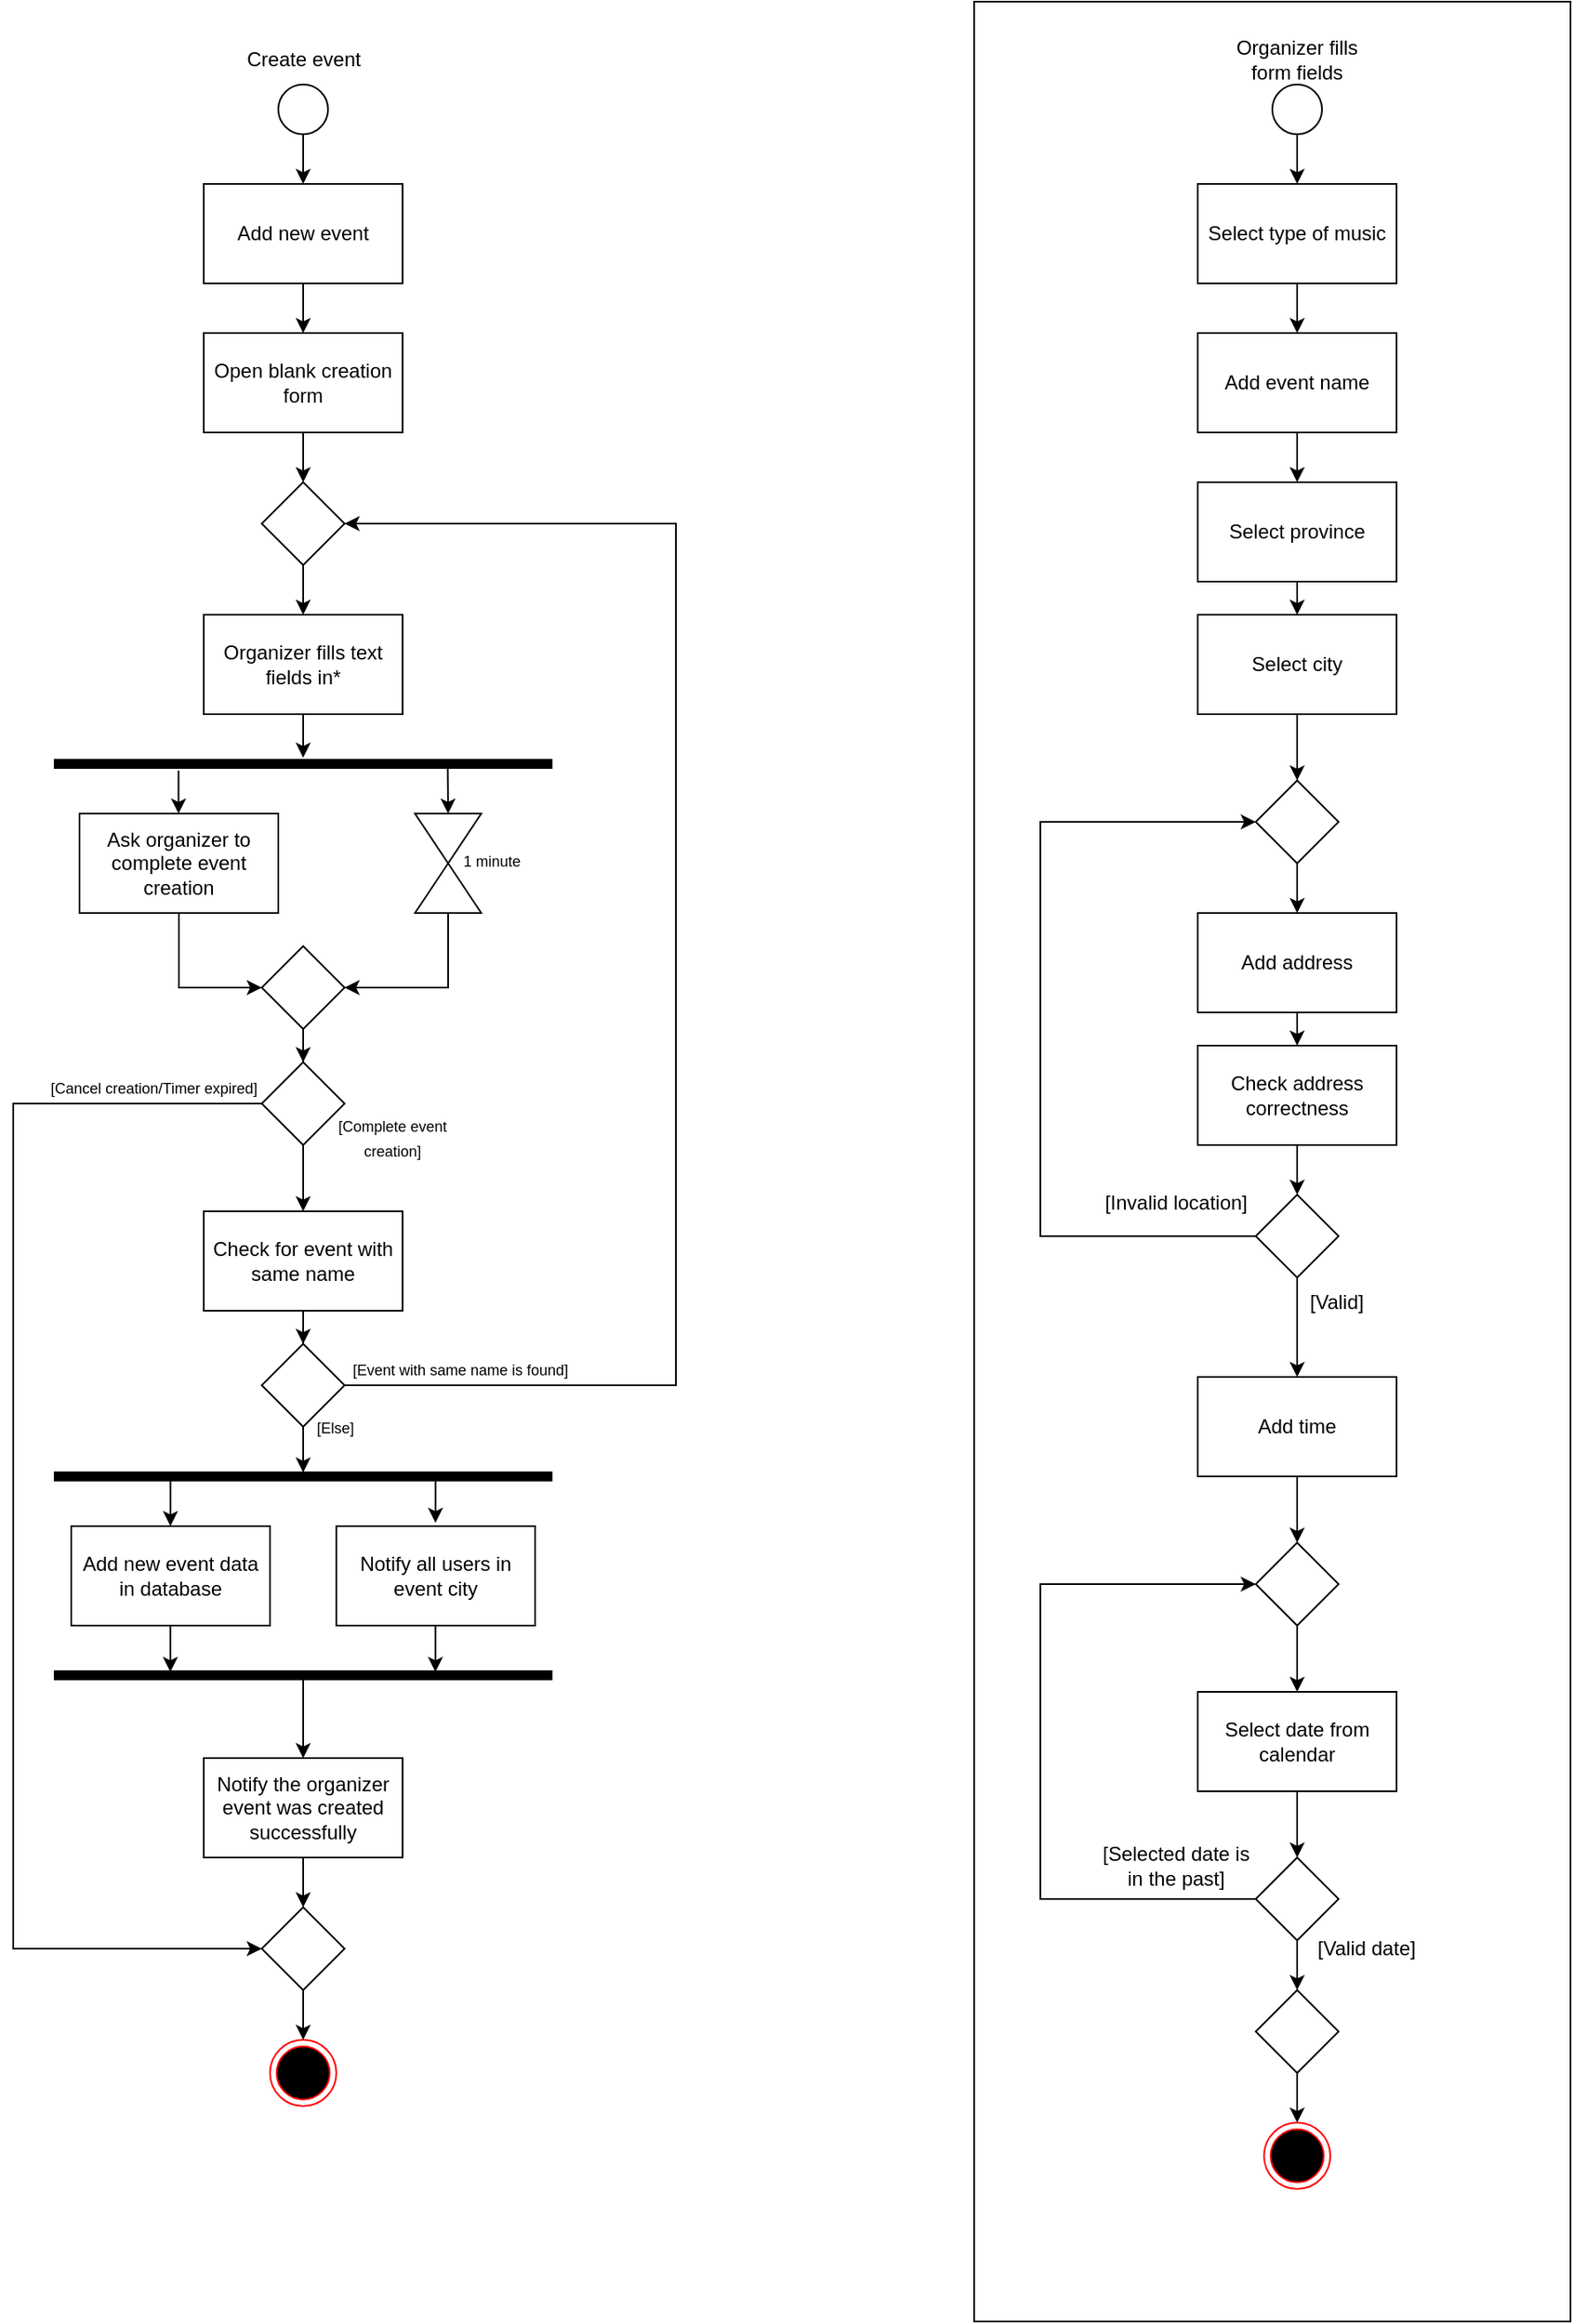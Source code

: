 <mxfile version="23.1.5" type="device">
  <diagram name="Pagina-1" id="31Fpr6I8zAPWU8MiXl0B">
    <mxGraphModel dx="2388" dy="1314" grid="1" gridSize="10" guides="1" tooltips="1" connect="1" arrows="1" fold="1" page="1" pageScale="1" pageWidth="1200" pageHeight="1920" math="0" shadow="0">
      <root>
        <mxCell id="0" />
        <mxCell id="1" parent="0" />
        <mxCell id="dQPvdjgvb84HMbUjCZtL-55" value="" style="rounded=0;whiteSpace=wrap;html=1;" vertex="1" parent="1">
          <mxGeometry x="800" y="20" width="360" height="1400" as="geometry" />
        </mxCell>
        <mxCell id="dQPvdjgvb84HMbUjCZtL-12" style="edgeStyle=orthogonalEdgeStyle;rounded=0;orthogonalLoop=1;jettySize=auto;html=1;" edge="1" parent="1" source="dQPvdjgvb84HMbUjCZtL-1" target="dQPvdjgvb84HMbUjCZtL-11">
          <mxGeometry relative="1" as="geometry" />
        </mxCell>
        <mxCell id="dQPvdjgvb84HMbUjCZtL-1" value="Add new event" style="rounded=0;whiteSpace=wrap;html=1;" vertex="1" parent="1">
          <mxGeometry x="335" y="130" width="120" height="60" as="geometry" />
        </mxCell>
        <mxCell id="dQPvdjgvb84HMbUjCZtL-10" style="edgeStyle=orthogonalEdgeStyle;rounded=0;orthogonalLoop=1;jettySize=auto;html=1;entryX=0.5;entryY=0;entryDx=0;entryDy=0;" edge="1" parent="1" source="dQPvdjgvb84HMbUjCZtL-5" target="dQPvdjgvb84HMbUjCZtL-1">
          <mxGeometry relative="1" as="geometry">
            <mxPoint x="395" y="170" as="targetPoint" />
          </mxGeometry>
        </mxCell>
        <mxCell id="dQPvdjgvb84HMbUjCZtL-5" value="" style="ellipse;" vertex="1" parent="1">
          <mxGeometry x="380" y="70" width="30" height="30" as="geometry" />
        </mxCell>
        <mxCell id="dQPvdjgvb84HMbUjCZtL-6" value="" style="ellipse;html=1;shape=endState;fillColor=#000000;strokeColor=#ff0000;" vertex="1" parent="1">
          <mxGeometry x="375" y="1250" width="40" height="40" as="geometry" />
        </mxCell>
        <mxCell id="dQPvdjgvb84HMbUjCZtL-9" value="Create event" style="text;html=1;align=center;verticalAlign=middle;whiteSpace=wrap;rounded=0;" vertex="1" parent="1">
          <mxGeometry x="352.5" y="40" width="85" height="30" as="geometry" />
        </mxCell>
        <mxCell id="dQPvdjgvb84HMbUjCZtL-83" style="edgeStyle=orthogonalEdgeStyle;rounded=0;orthogonalLoop=1;jettySize=auto;html=1;entryX=0.5;entryY=0;entryDx=0;entryDy=0;" edge="1" parent="1" source="dQPvdjgvb84HMbUjCZtL-11" target="dQPvdjgvb84HMbUjCZtL-82">
          <mxGeometry relative="1" as="geometry" />
        </mxCell>
        <mxCell id="dQPvdjgvb84HMbUjCZtL-11" value="Open blank creation form" style="rounded=0;whiteSpace=wrap;html=1;" vertex="1" parent="1">
          <mxGeometry x="335" y="220" width="120" height="60" as="geometry" />
        </mxCell>
        <mxCell id="dQPvdjgvb84HMbUjCZtL-13" value="Organizer fills text fields in*" style="rounded=0;whiteSpace=wrap;html=1;" vertex="1" parent="1">
          <mxGeometry x="335" y="390" width="120" height="60" as="geometry" />
        </mxCell>
        <mxCell id="dQPvdjgvb84HMbUjCZtL-18" style="edgeStyle=orthogonalEdgeStyle;rounded=0;orthogonalLoop=1;jettySize=auto;html=1;entryX=0.5;entryY=0;entryDx=0;entryDy=0;" edge="1" parent="1" source="dQPvdjgvb84HMbUjCZtL-15" target="dQPvdjgvb84HMbUjCZtL-20">
          <mxGeometry relative="1" as="geometry">
            <mxPoint x="995" y="150" as="targetPoint" />
          </mxGeometry>
        </mxCell>
        <mxCell id="dQPvdjgvb84HMbUjCZtL-15" value="" style="ellipse;" vertex="1" parent="1">
          <mxGeometry x="980" y="70" width="30" height="30" as="geometry" />
        </mxCell>
        <mxCell id="dQPvdjgvb84HMbUjCZtL-16" value="Organizer fills form fields" style="text;html=1;align=center;verticalAlign=middle;whiteSpace=wrap;rounded=0;" vertex="1" parent="1">
          <mxGeometry x="946.25" y="40" width="97.5" height="30" as="geometry" />
        </mxCell>
        <mxCell id="dQPvdjgvb84HMbUjCZtL-21" style="edgeStyle=orthogonalEdgeStyle;rounded=0;orthogonalLoop=1;jettySize=auto;html=1;entryX=0.5;entryY=0;entryDx=0;entryDy=0;" edge="1" parent="1" source="dQPvdjgvb84HMbUjCZtL-20" target="dQPvdjgvb84HMbUjCZtL-24">
          <mxGeometry relative="1" as="geometry">
            <mxPoint x="995" y="290" as="targetPoint" />
          </mxGeometry>
        </mxCell>
        <mxCell id="dQPvdjgvb84HMbUjCZtL-20" value="Select type of music" style="rounded=0;whiteSpace=wrap;html=1;" vertex="1" parent="1">
          <mxGeometry x="935" y="130" width="120" height="60" as="geometry" />
        </mxCell>
        <mxCell id="dQPvdjgvb84HMbUjCZtL-52" style="edgeStyle=orthogonalEdgeStyle;rounded=0;orthogonalLoop=1;jettySize=auto;html=1;" edge="1" parent="1" source="dQPvdjgvb84HMbUjCZtL-24" target="dQPvdjgvb84HMbUjCZtL-25">
          <mxGeometry relative="1" as="geometry" />
        </mxCell>
        <mxCell id="dQPvdjgvb84HMbUjCZtL-24" value="Add event name" style="rounded=0;whiteSpace=wrap;html=1;" vertex="1" parent="1">
          <mxGeometry x="935" y="220" width="120" height="60" as="geometry" />
        </mxCell>
        <mxCell id="dQPvdjgvb84HMbUjCZtL-53" style="edgeStyle=orthogonalEdgeStyle;rounded=0;orthogonalLoop=1;jettySize=auto;html=1;" edge="1" parent="1" source="dQPvdjgvb84HMbUjCZtL-25" target="dQPvdjgvb84HMbUjCZtL-27">
          <mxGeometry relative="1" as="geometry" />
        </mxCell>
        <mxCell id="dQPvdjgvb84HMbUjCZtL-25" value="Select province" style="rounded=0;whiteSpace=wrap;html=1;" vertex="1" parent="1">
          <mxGeometry x="935" y="310" width="120" height="60" as="geometry" />
        </mxCell>
        <mxCell id="dQPvdjgvb84HMbUjCZtL-54" style="edgeStyle=orthogonalEdgeStyle;rounded=0;orthogonalLoop=1;jettySize=auto;html=1;" edge="1" parent="1" source="dQPvdjgvb84HMbUjCZtL-26" target="dQPvdjgvb84HMbUjCZtL-34">
          <mxGeometry relative="1" as="geometry" />
        </mxCell>
        <mxCell id="dQPvdjgvb84HMbUjCZtL-26" value="Add address" style="rounded=0;whiteSpace=wrap;html=1;" vertex="1" parent="1">
          <mxGeometry x="935" y="570" width="120" height="60" as="geometry" />
        </mxCell>
        <mxCell id="dQPvdjgvb84HMbUjCZtL-38" style="edgeStyle=orthogonalEdgeStyle;rounded=0;orthogonalLoop=1;jettySize=auto;html=1;" edge="1" parent="1" source="dQPvdjgvb84HMbUjCZtL-27" target="dQPvdjgvb84HMbUjCZtL-37">
          <mxGeometry relative="1" as="geometry" />
        </mxCell>
        <mxCell id="dQPvdjgvb84HMbUjCZtL-27" value="Select city" style="rounded=0;whiteSpace=wrap;html=1;" vertex="1" parent="1">
          <mxGeometry x="935" y="390" width="120" height="60" as="geometry" />
        </mxCell>
        <mxCell id="dQPvdjgvb84HMbUjCZtL-46" style="edgeStyle=orthogonalEdgeStyle;rounded=0;orthogonalLoop=1;jettySize=auto;html=1;" edge="1" parent="1" source="dQPvdjgvb84HMbUjCZtL-28" target="dQPvdjgvb84HMbUjCZtL-45">
          <mxGeometry relative="1" as="geometry" />
        </mxCell>
        <mxCell id="dQPvdjgvb84HMbUjCZtL-28" value="Add time" style="rounded=0;whiteSpace=wrap;html=1;" vertex="1" parent="1">
          <mxGeometry x="935" y="850" width="120" height="60" as="geometry" />
        </mxCell>
        <mxCell id="dQPvdjgvb84HMbUjCZtL-43" style="edgeStyle=orthogonalEdgeStyle;rounded=0;orthogonalLoop=1;jettySize=auto;html=1;" edge="1" parent="1" source="dQPvdjgvb84HMbUjCZtL-29" target="dQPvdjgvb84HMbUjCZtL-30">
          <mxGeometry relative="1" as="geometry" />
        </mxCell>
        <mxCell id="dQPvdjgvb84HMbUjCZtL-29" value="Select date from calendar" style="rounded=0;whiteSpace=wrap;html=1;" vertex="1" parent="1">
          <mxGeometry x="935" y="1040" width="120" height="60" as="geometry" />
        </mxCell>
        <mxCell id="dQPvdjgvb84HMbUjCZtL-33" style="edgeStyle=orthogonalEdgeStyle;rounded=0;orthogonalLoop=1;jettySize=auto;html=1;entryX=0.5;entryY=0;entryDx=0;entryDy=0;exitX=0.5;exitY=1;exitDx=0;exitDy=0;" edge="1" parent="1" source="dQPvdjgvb84HMbUjCZtL-50" target="dQPvdjgvb84HMbUjCZtL-32">
          <mxGeometry relative="1" as="geometry">
            <mxPoint x="1000" y="1300" as="sourcePoint" />
          </mxGeometry>
        </mxCell>
        <mxCell id="dQPvdjgvb84HMbUjCZtL-44" style="edgeStyle=orthogonalEdgeStyle;rounded=0;orthogonalLoop=1;jettySize=auto;html=1;entryX=0;entryY=0.5;entryDx=0;entryDy=0;" edge="1" parent="1" source="dQPvdjgvb84HMbUjCZtL-30" target="dQPvdjgvb84HMbUjCZtL-45">
          <mxGeometry relative="1" as="geometry">
            <mxPoint x="802.5" y="1200" as="targetPoint" />
            <Array as="points">
              <mxPoint x="840" y="1165" />
              <mxPoint x="840" y="975" />
            </Array>
          </mxGeometry>
        </mxCell>
        <mxCell id="dQPvdjgvb84HMbUjCZtL-30" value="" style="rhombus;whiteSpace=wrap;html=1;" vertex="1" parent="1">
          <mxGeometry x="970" y="1140" width="50" height="50" as="geometry" />
        </mxCell>
        <mxCell id="dQPvdjgvb84HMbUjCZtL-36" style="edgeStyle=orthogonalEdgeStyle;rounded=0;orthogonalLoop=1;jettySize=auto;html=1;entryX=0;entryY=0.5;entryDx=0;entryDy=0;" edge="1" parent="1" source="dQPvdjgvb84HMbUjCZtL-31" target="dQPvdjgvb84HMbUjCZtL-37">
          <mxGeometry relative="1" as="geometry">
            <mxPoint x="730" y="450" as="targetPoint" />
            <Array as="points">
              <mxPoint x="840" y="765" />
              <mxPoint x="840" y="515" />
            </Array>
          </mxGeometry>
        </mxCell>
        <mxCell id="dQPvdjgvb84HMbUjCZtL-41" style="edgeStyle=orthogonalEdgeStyle;rounded=0;orthogonalLoop=1;jettySize=auto;html=1;" edge="1" parent="1" source="dQPvdjgvb84HMbUjCZtL-31" target="dQPvdjgvb84HMbUjCZtL-28">
          <mxGeometry relative="1" as="geometry" />
        </mxCell>
        <mxCell id="dQPvdjgvb84HMbUjCZtL-31" value="" style="rhombus;whiteSpace=wrap;html=1;" vertex="1" parent="1">
          <mxGeometry x="970" y="740" width="50" height="50" as="geometry" />
        </mxCell>
        <mxCell id="dQPvdjgvb84HMbUjCZtL-32" value="" style="ellipse;html=1;shape=endState;fillColor=#000000;strokeColor=#ff0000;" vertex="1" parent="1">
          <mxGeometry x="975" y="1300" width="40" height="40" as="geometry" />
        </mxCell>
        <mxCell id="dQPvdjgvb84HMbUjCZtL-35" style="edgeStyle=orthogonalEdgeStyle;rounded=0;orthogonalLoop=1;jettySize=auto;html=1;" edge="1" parent="1" source="dQPvdjgvb84HMbUjCZtL-34" target="dQPvdjgvb84HMbUjCZtL-31">
          <mxGeometry relative="1" as="geometry" />
        </mxCell>
        <mxCell id="dQPvdjgvb84HMbUjCZtL-34" value="Check address correctness" style="rounded=0;whiteSpace=wrap;html=1;" vertex="1" parent="1">
          <mxGeometry x="935" y="650" width="120" height="60" as="geometry" />
        </mxCell>
        <mxCell id="dQPvdjgvb84HMbUjCZtL-39" style="edgeStyle=orthogonalEdgeStyle;rounded=0;orthogonalLoop=1;jettySize=auto;html=1;" edge="1" parent="1" source="dQPvdjgvb84HMbUjCZtL-37" target="dQPvdjgvb84HMbUjCZtL-26">
          <mxGeometry relative="1" as="geometry" />
        </mxCell>
        <mxCell id="dQPvdjgvb84HMbUjCZtL-37" value="" style="rhombus;whiteSpace=wrap;html=1;" vertex="1" parent="1">
          <mxGeometry x="970" y="490" width="50" height="50" as="geometry" />
        </mxCell>
        <mxCell id="dQPvdjgvb84HMbUjCZtL-40" value="[Invalid location]" style="text;html=1;align=center;verticalAlign=middle;whiteSpace=wrap;rounded=0;" vertex="1" parent="1">
          <mxGeometry x="872.5" y="730" width="97.5" height="30" as="geometry" />
        </mxCell>
        <mxCell id="dQPvdjgvb84HMbUjCZtL-42" value="[Valid]" style="text;html=1;align=center;verticalAlign=middle;whiteSpace=wrap;rounded=0;" vertex="1" parent="1">
          <mxGeometry x="970" y="790" width="97.5" height="30" as="geometry" />
        </mxCell>
        <mxCell id="dQPvdjgvb84HMbUjCZtL-47" style="edgeStyle=orthogonalEdgeStyle;rounded=0;orthogonalLoop=1;jettySize=auto;html=1;" edge="1" parent="1" source="dQPvdjgvb84HMbUjCZtL-45" target="dQPvdjgvb84HMbUjCZtL-29">
          <mxGeometry relative="1" as="geometry" />
        </mxCell>
        <mxCell id="dQPvdjgvb84HMbUjCZtL-45" value="" style="rhombus;whiteSpace=wrap;html=1;" vertex="1" parent="1">
          <mxGeometry x="970" y="950" width="50" height="50" as="geometry" />
        </mxCell>
        <mxCell id="dQPvdjgvb84HMbUjCZtL-48" value="[Selected date is in the past]" style="text;html=1;align=center;verticalAlign=middle;whiteSpace=wrap;rounded=0;" vertex="1" parent="1">
          <mxGeometry x="872.5" y="1130" width="97.5" height="30" as="geometry" />
        </mxCell>
        <mxCell id="dQPvdjgvb84HMbUjCZtL-49" value="[Valid date]" style="text;html=1;align=center;verticalAlign=middle;whiteSpace=wrap;rounded=0;" vertex="1" parent="1">
          <mxGeometry x="988" y="1180" width="97.5" height="30" as="geometry" />
        </mxCell>
        <mxCell id="dQPvdjgvb84HMbUjCZtL-50" value="" style="rhombus;whiteSpace=wrap;html=1;" vertex="1" parent="1">
          <mxGeometry x="970" y="1220" width="50" height="50" as="geometry" />
        </mxCell>
        <mxCell id="dQPvdjgvb84HMbUjCZtL-51" style="edgeStyle=orthogonalEdgeStyle;rounded=0;orthogonalLoop=1;jettySize=auto;html=1;entryX=0.5;entryY=0;entryDx=0;entryDy=0;" edge="1" parent="1" source="dQPvdjgvb84HMbUjCZtL-30" target="dQPvdjgvb84HMbUjCZtL-50">
          <mxGeometry relative="1" as="geometry">
            <mxPoint x="1000" y="1230" as="targetPoint" />
          </mxGeometry>
        </mxCell>
        <mxCell id="dQPvdjgvb84HMbUjCZtL-98" style="edgeStyle=orthogonalEdgeStyle;rounded=0;orthogonalLoop=1;jettySize=auto;html=1;entryX=0;entryY=0.5;entryDx=0;entryDy=0;" edge="1" parent="1" source="dQPvdjgvb84HMbUjCZtL-57" target="dQPvdjgvb84HMbUjCZtL-97">
          <mxGeometry relative="1" as="geometry" />
        </mxCell>
        <mxCell id="dQPvdjgvb84HMbUjCZtL-57" value="Ask organizer to complete event creation" style="rounded=0;whiteSpace=wrap;html=1;" vertex="1" parent="1">
          <mxGeometry x="260" y="510" width="120" height="60" as="geometry" />
        </mxCell>
        <mxCell id="dQPvdjgvb84HMbUjCZtL-63" style="edgeStyle=orthogonalEdgeStyle;rounded=0;orthogonalLoop=1;jettySize=auto;html=1;entryX=0;entryY=0.5;entryDx=0;entryDy=0;" edge="1" parent="1" source="dQPvdjgvb84HMbUjCZtL-60" target="dQPvdjgvb84HMbUjCZtL-61">
          <mxGeometry relative="1" as="geometry">
            <Array as="points">
              <mxPoint x="220" y="685" />
              <mxPoint x="220" y="1195" />
            </Array>
          </mxGeometry>
        </mxCell>
        <mxCell id="dQPvdjgvb84HMbUjCZtL-66" style="edgeStyle=orthogonalEdgeStyle;rounded=0;orthogonalLoop=1;jettySize=auto;html=1;entryX=0.5;entryY=0;entryDx=0;entryDy=0;" edge="1" parent="1" source="dQPvdjgvb84HMbUjCZtL-60" target="dQPvdjgvb84HMbUjCZtL-77">
          <mxGeometry relative="1" as="geometry">
            <mxPoint x="395" y="766.545" as="targetPoint" />
          </mxGeometry>
        </mxCell>
        <mxCell id="dQPvdjgvb84HMbUjCZtL-60" value="" style="rhombus;whiteSpace=wrap;html=1;" vertex="1" parent="1">
          <mxGeometry x="370" y="660" width="50" height="50" as="geometry" />
        </mxCell>
        <mxCell id="dQPvdjgvb84HMbUjCZtL-62" style="edgeStyle=orthogonalEdgeStyle;rounded=0;orthogonalLoop=1;jettySize=auto;html=1;" edge="1" parent="1" source="dQPvdjgvb84HMbUjCZtL-61" target="dQPvdjgvb84HMbUjCZtL-6">
          <mxGeometry relative="1" as="geometry" />
        </mxCell>
        <mxCell id="dQPvdjgvb84HMbUjCZtL-61" value="" style="rhombus;whiteSpace=wrap;html=1;" vertex="1" parent="1">
          <mxGeometry x="370" y="1170" width="50" height="50" as="geometry" />
        </mxCell>
        <mxCell id="dQPvdjgvb84HMbUjCZtL-64" value="&lt;font style=&quot;font-size: 9px;&quot;&gt;[Cancel creation/Timer expired]&lt;/font&gt;" style="text;html=1;align=center;verticalAlign=middle;whiteSpace=wrap;rounded=0;" vertex="1" parent="1">
          <mxGeometry x="240" y="660" width="130" height="30" as="geometry" />
        </mxCell>
        <mxCell id="dQPvdjgvb84HMbUjCZtL-65" value="&lt;font style=&quot;font-size: 9px;&quot;&gt;[Complete event creation]&lt;/font&gt;" style="text;html=1;align=center;verticalAlign=middle;whiteSpace=wrap;rounded=0;" vertex="1" parent="1">
          <mxGeometry x="400" y="690" width="97.5" height="30" as="geometry" />
        </mxCell>
        <mxCell id="dQPvdjgvb84HMbUjCZtL-67" value="Add new event data in database" style="rounded=0;whiteSpace=wrap;html=1;" vertex="1" parent="1">
          <mxGeometry x="255" y="940" width="120" height="60" as="geometry" />
        </mxCell>
        <mxCell id="dQPvdjgvb84HMbUjCZtL-74" value="" style="html=1;points=[];perimeter=orthogonalPerimeter;fillColor=strokeColor;rotation=90;" vertex="1" parent="1">
          <mxGeometry x="392.5" y="760" width="5" height="300" as="geometry" />
        </mxCell>
        <mxCell id="dQPvdjgvb84HMbUjCZtL-79" style="edgeStyle=orthogonalEdgeStyle;rounded=0;orthogonalLoop=1;jettySize=auto;html=1;" edge="1" parent="1" source="dQPvdjgvb84HMbUjCZtL-77" target="dQPvdjgvb84HMbUjCZtL-78">
          <mxGeometry relative="1" as="geometry" />
        </mxCell>
        <mxCell id="dQPvdjgvb84HMbUjCZtL-77" value="Check for event with same name" style="rounded=0;whiteSpace=wrap;html=1;" vertex="1" parent="1">
          <mxGeometry x="335" y="750" width="120" height="60" as="geometry" />
        </mxCell>
        <mxCell id="dQPvdjgvb84HMbUjCZtL-80" style="edgeStyle=orthogonalEdgeStyle;rounded=0;orthogonalLoop=1;jettySize=auto;html=1;entryX=1;entryY=0.5;entryDx=0;entryDy=0;" edge="1" parent="1" source="dQPvdjgvb84HMbUjCZtL-78" target="dQPvdjgvb84HMbUjCZtL-82">
          <mxGeometry relative="1" as="geometry">
            <mxPoint x="610" y="765" as="targetPoint" />
            <Array as="points">
              <mxPoint x="620" y="855" />
              <mxPoint x="620" y="335" />
            </Array>
          </mxGeometry>
        </mxCell>
        <mxCell id="dQPvdjgvb84HMbUjCZtL-78" value="" style="rhombus;whiteSpace=wrap;html=1;" vertex="1" parent="1">
          <mxGeometry x="370" y="830" width="50" height="50" as="geometry" />
        </mxCell>
        <mxCell id="dQPvdjgvb84HMbUjCZtL-81" value="&lt;font style=&quot;font-size: 9px;&quot;&gt;[Event with same name is found]&lt;/font&gt;" style="text;html=1;align=center;verticalAlign=middle;whiteSpace=wrap;rounded=0;" vertex="1" parent="1">
          <mxGeometry x="420" y="840" width="140" height="10" as="geometry" />
        </mxCell>
        <mxCell id="dQPvdjgvb84HMbUjCZtL-84" style="edgeStyle=orthogonalEdgeStyle;rounded=0;orthogonalLoop=1;jettySize=auto;html=1;" edge="1" parent="1" source="dQPvdjgvb84HMbUjCZtL-82" target="dQPvdjgvb84HMbUjCZtL-13">
          <mxGeometry relative="1" as="geometry" />
        </mxCell>
        <mxCell id="dQPvdjgvb84HMbUjCZtL-82" value="" style="rhombus;whiteSpace=wrap;html=1;" vertex="1" parent="1">
          <mxGeometry x="370" y="310" width="50" height="50" as="geometry" />
        </mxCell>
        <mxCell id="dQPvdjgvb84HMbUjCZtL-86" value="Notify all users in event city" style="rounded=0;whiteSpace=wrap;html=1;" vertex="1" parent="1">
          <mxGeometry x="415" y="940" width="120" height="60" as="geometry" />
        </mxCell>
        <mxCell id="dQPvdjgvb84HMbUjCZtL-103" style="edgeStyle=orthogonalEdgeStyle;rounded=0;orthogonalLoop=1;jettySize=auto;html=1;" edge="1" parent="1" source="dQPvdjgvb84HMbUjCZtL-87">
          <mxGeometry relative="1" as="geometry">
            <mxPoint x="395" y="1080" as="targetPoint" />
          </mxGeometry>
        </mxCell>
        <mxCell id="dQPvdjgvb84HMbUjCZtL-87" value="" style="html=1;points=[];perimeter=orthogonalPerimeter;fillColor=strokeColor;rotation=90;" vertex="1" parent="1">
          <mxGeometry x="392.5" y="880" width="5" height="300" as="geometry" />
        </mxCell>
        <mxCell id="dQPvdjgvb84HMbUjCZtL-88" style="edgeStyle=orthogonalEdgeStyle;rounded=0;orthogonalLoop=1;jettySize=auto;html=1;entryX=0.02;entryY=0.5;entryDx=0;entryDy=0;entryPerimeter=0;" edge="1" parent="1" source="dQPvdjgvb84HMbUjCZtL-78" target="dQPvdjgvb84HMbUjCZtL-74">
          <mxGeometry relative="1" as="geometry" />
        </mxCell>
        <mxCell id="dQPvdjgvb84HMbUjCZtL-89" style="edgeStyle=orthogonalEdgeStyle;rounded=0;orthogonalLoop=1;jettySize=auto;html=1;entryX=0.02;entryY=0.5;entryDx=0;entryDy=0;entryPerimeter=0;" edge="1" parent="1">
          <mxGeometry relative="1" as="geometry">
            <mxPoint x="314.88" y="912" as="sourcePoint" />
            <mxPoint x="314.88" y="940" as="targetPoint" />
          </mxGeometry>
        </mxCell>
        <mxCell id="dQPvdjgvb84HMbUjCZtL-90" style="edgeStyle=orthogonalEdgeStyle;rounded=0;orthogonalLoop=1;jettySize=auto;html=1;entryX=0.02;entryY=0.5;entryDx=0;entryDy=0;entryPerimeter=0;" edge="1" parent="1">
          <mxGeometry relative="1" as="geometry">
            <mxPoint x="474.88" y="910" as="sourcePoint" />
            <mxPoint x="474.88" y="938" as="targetPoint" />
          </mxGeometry>
        </mxCell>
        <mxCell id="dQPvdjgvb84HMbUjCZtL-91" style="edgeStyle=orthogonalEdgeStyle;rounded=0;orthogonalLoop=1;jettySize=auto;html=1;entryX=0.02;entryY=0.5;entryDx=0;entryDy=0;entryPerimeter=0;" edge="1" parent="1">
          <mxGeometry relative="1" as="geometry">
            <mxPoint x="314.83" y="1000" as="sourcePoint" />
            <mxPoint x="314.83" y="1028" as="targetPoint" />
          </mxGeometry>
        </mxCell>
        <mxCell id="dQPvdjgvb84HMbUjCZtL-92" style="edgeStyle=orthogonalEdgeStyle;rounded=0;orthogonalLoop=1;jettySize=auto;html=1;entryX=0.02;entryY=0.5;entryDx=0;entryDy=0;entryPerimeter=0;" edge="1" parent="1">
          <mxGeometry relative="1" as="geometry">
            <mxPoint x="474.83" y="1000" as="sourcePoint" />
            <mxPoint x="474.83" y="1028" as="targetPoint" />
          </mxGeometry>
        </mxCell>
        <mxCell id="dQPvdjgvb84HMbUjCZtL-93" value="" style="html=1;points=[];perimeter=orthogonalPerimeter;fillColor=strokeColor;rotation=90;" vertex="1" parent="1">
          <mxGeometry x="392.5" y="330" width="5" height="300" as="geometry" />
        </mxCell>
        <mxCell id="dQPvdjgvb84HMbUjCZtL-94" style="edgeStyle=orthogonalEdgeStyle;rounded=0;orthogonalLoop=1;jettySize=auto;html=1;entryX=-0.258;entryY=0.5;entryDx=0;entryDy=0;entryPerimeter=0;" edge="1" parent="1" source="dQPvdjgvb84HMbUjCZtL-13" target="dQPvdjgvb84HMbUjCZtL-93">
          <mxGeometry relative="1" as="geometry" />
        </mxCell>
        <mxCell id="dQPvdjgvb84HMbUjCZtL-99" style="edgeStyle=orthogonalEdgeStyle;rounded=0;orthogonalLoop=1;jettySize=auto;html=1;exitX=0.5;exitY=1;exitDx=0;exitDy=0;entryX=1;entryY=0.5;entryDx=0;entryDy=0;" edge="1" parent="1" source="dQPvdjgvb84HMbUjCZtL-95" target="dQPvdjgvb84HMbUjCZtL-97">
          <mxGeometry relative="1" as="geometry" />
        </mxCell>
        <mxCell id="dQPvdjgvb84HMbUjCZtL-95" value="" style="shape=collate;html=1;" vertex="1" parent="1">
          <mxGeometry x="462.5" y="510" width="40" height="60" as="geometry" />
        </mxCell>
        <mxCell id="dQPvdjgvb84HMbUjCZtL-96" value="&lt;font style=&quot;font-size: 9px;&quot;&gt;1 minute&lt;/font&gt;" style="text;html=1;align=center;verticalAlign=middle;whiteSpace=wrap;rounded=0;" vertex="1" parent="1">
          <mxGeometry x="459.5" y="523" width="97.5" height="30" as="geometry" />
        </mxCell>
        <mxCell id="dQPvdjgvb84HMbUjCZtL-102" style="edgeStyle=orthogonalEdgeStyle;rounded=0;orthogonalLoop=1;jettySize=auto;html=1;entryX=0.5;entryY=0;entryDx=0;entryDy=0;" edge="1" parent="1" source="dQPvdjgvb84HMbUjCZtL-97" target="dQPvdjgvb84HMbUjCZtL-60">
          <mxGeometry relative="1" as="geometry" />
        </mxCell>
        <mxCell id="dQPvdjgvb84HMbUjCZtL-97" value="" style="rhombus;whiteSpace=wrap;html=1;" vertex="1" parent="1">
          <mxGeometry x="370" y="590" width="50" height="50" as="geometry" />
        </mxCell>
        <mxCell id="dQPvdjgvb84HMbUjCZtL-100" style="edgeStyle=orthogonalEdgeStyle;rounded=0;orthogonalLoop=1;jettySize=auto;html=1;entryX=-0.258;entryY=0.5;entryDx=0;entryDy=0;entryPerimeter=0;" edge="1" parent="1">
          <mxGeometry relative="1" as="geometry">
            <mxPoint x="319.76" y="484" as="sourcePoint" />
            <mxPoint x="319.76" y="510" as="targetPoint" />
          </mxGeometry>
        </mxCell>
        <mxCell id="dQPvdjgvb84HMbUjCZtL-101" style="edgeStyle=orthogonalEdgeStyle;rounded=0;orthogonalLoop=1;jettySize=auto;html=1;entryX=0.5;entryY=0;entryDx=0;entryDy=0;" edge="1" parent="1" target="dQPvdjgvb84HMbUjCZtL-95">
          <mxGeometry relative="1" as="geometry">
            <mxPoint x="482.26" y="480" as="sourcePoint" />
            <mxPoint x="482.26" y="506" as="targetPoint" />
            <Array as="points">
              <mxPoint x="483" y="480" />
            </Array>
          </mxGeometry>
        </mxCell>
        <mxCell id="dQPvdjgvb84HMbUjCZtL-106" style="edgeStyle=orthogonalEdgeStyle;rounded=0;orthogonalLoop=1;jettySize=auto;html=1;" edge="1" parent="1" source="dQPvdjgvb84HMbUjCZtL-105" target="dQPvdjgvb84HMbUjCZtL-61">
          <mxGeometry relative="1" as="geometry" />
        </mxCell>
        <mxCell id="dQPvdjgvb84HMbUjCZtL-105" value="Notify the organizer event was created successfully" style="rounded=0;whiteSpace=wrap;html=1;" vertex="1" parent="1">
          <mxGeometry x="335" y="1080" width="120" height="60" as="geometry" />
        </mxCell>
        <mxCell id="dQPvdjgvb84HMbUjCZtL-107" value="&lt;font style=&quot;font-size: 9px;&quot;&gt;[Else]&lt;/font&gt;" style="text;html=1;align=center;verticalAlign=middle;whiteSpace=wrap;rounded=0;" vertex="1" parent="1">
          <mxGeometry x="397.5" y="875" width="32.5" height="10" as="geometry" />
        </mxCell>
      </root>
    </mxGraphModel>
  </diagram>
</mxfile>
